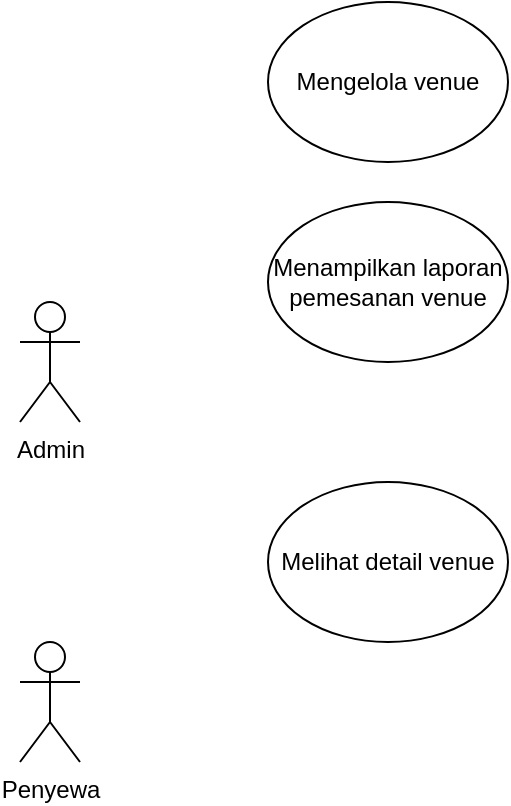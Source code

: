<mxfile version="21.6.8" type="github">
  <diagram name="Halaman-1" id="KOUSG7HFB2AcRxu7Totx">
    <mxGraphModel dx="607" dy="308" grid="1" gridSize="10" guides="1" tooltips="1" connect="1" arrows="1" fold="1" page="1" pageScale="1" pageWidth="827" pageHeight="1169" math="0" shadow="0">
      <root>
        <mxCell id="0" />
        <mxCell id="1" parent="0" />
        <mxCell id="YAdSg8_cNeBtJVIXIS_c-1" value="Admin" style="shape=umlActor;verticalLabelPosition=bottom;verticalAlign=top;html=1;outlineConnect=0;" vertex="1" parent="1">
          <mxGeometry x="230" y="220" width="30" height="60" as="geometry" />
        </mxCell>
        <mxCell id="YAdSg8_cNeBtJVIXIS_c-2" value="Mengelola venue" style="ellipse;whiteSpace=wrap;html=1;" vertex="1" parent="1">
          <mxGeometry x="354" y="70" width="120" height="80" as="geometry" />
        </mxCell>
        <mxCell id="YAdSg8_cNeBtJVIXIS_c-4" value="Menampilkan laporan pemesanan venue" style="ellipse;whiteSpace=wrap;html=1;" vertex="1" parent="1">
          <mxGeometry x="354" y="170" width="120" height="80" as="geometry" />
        </mxCell>
        <mxCell id="YAdSg8_cNeBtJVIXIS_c-5" value="Penyewa" style="shape=umlActor;verticalLabelPosition=bottom;verticalAlign=top;html=1;outlineConnect=0;" vertex="1" parent="1">
          <mxGeometry x="230" y="390" width="30" height="60" as="geometry" />
        </mxCell>
        <mxCell id="YAdSg8_cNeBtJVIXIS_c-6" value="Melihat detail venue" style="ellipse;whiteSpace=wrap;html=1;" vertex="1" parent="1">
          <mxGeometry x="354" y="310" width="120" height="80" as="geometry" />
        </mxCell>
      </root>
    </mxGraphModel>
  </diagram>
</mxfile>
